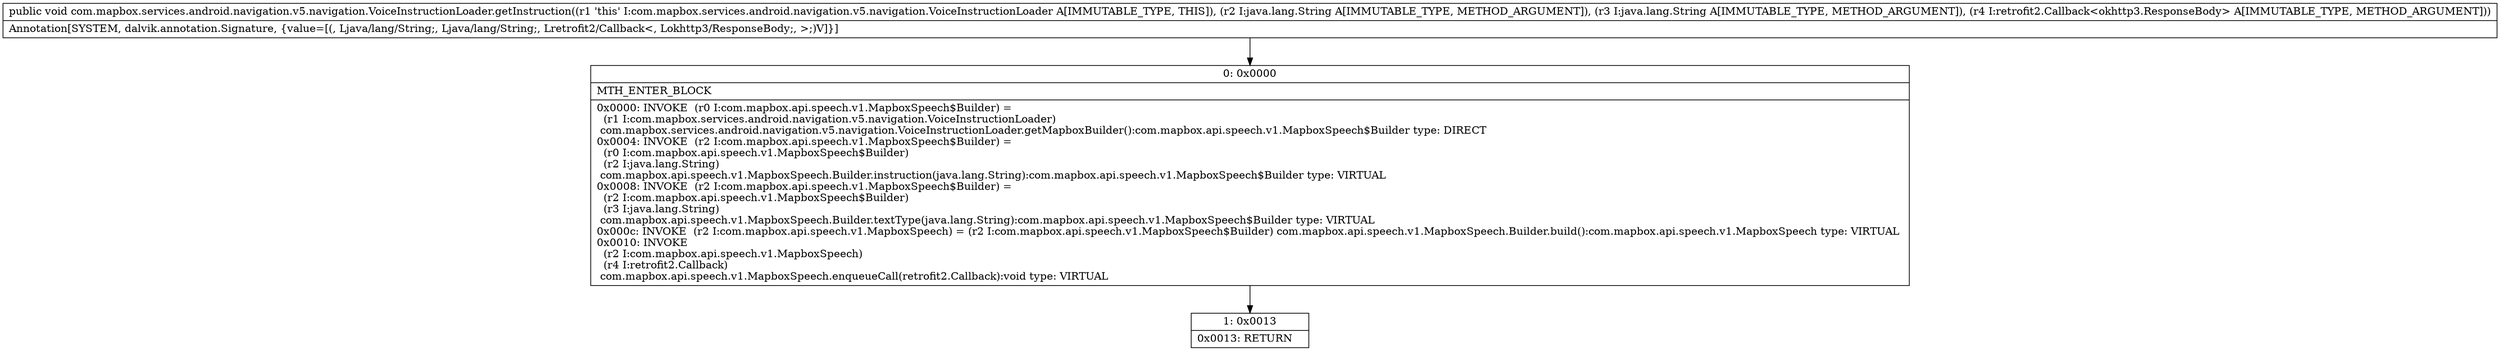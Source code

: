 digraph "CFG forcom.mapbox.services.android.navigation.v5.navigation.VoiceInstructionLoader.getInstruction(Ljava\/lang\/String;Ljava\/lang\/String;Lretrofit2\/Callback;)V" {
Node_0 [shape=record,label="{0\:\ 0x0000|MTH_ENTER_BLOCK\l|0x0000: INVOKE  (r0 I:com.mapbox.api.speech.v1.MapboxSpeech$Builder) = \l  (r1 I:com.mapbox.services.android.navigation.v5.navigation.VoiceInstructionLoader)\l com.mapbox.services.android.navigation.v5.navigation.VoiceInstructionLoader.getMapboxBuilder():com.mapbox.api.speech.v1.MapboxSpeech$Builder type: DIRECT \l0x0004: INVOKE  (r2 I:com.mapbox.api.speech.v1.MapboxSpeech$Builder) = \l  (r0 I:com.mapbox.api.speech.v1.MapboxSpeech$Builder)\l  (r2 I:java.lang.String)\l com.mapbox.api.speech.v1.MapboxSpeech.Builder.instruction(java.lang.String):com.mapbox.api.speech.v1.MapboxSpeech$Builder type: VIRTUAL \l0x0008: INVOKE  (r2 I:com.mapbox.api.speech.v1.MapboxSpeech$Builder) = \l  (r2 I:com.mapbox.api.speech.v1.MapboxSpeech$Builder)\l  (r3 I:java.lang.String)\l com.mapbox.api.speech.v1.MapboxSpeech.Builder.textType(java.lang.String):com.mapbox.api.speech.v1.MapboxSpeech$Builder type: VIRTUAL \l0x000c: INVOKE  (r2 I:com.mapbox.api.speech.v1.MapboxSpeech) = (r2 I:com.mapbox.api.speech.v1.MapboxSpeech$Builder) com.mapbox.api.speech.v1.MapboxSpeech.Builder.build():com.mapbox.api.speech.v1.MapboxSpeech type: VIRTUAL \l0x0010: INVOKE  \l  (r2 I:com.mapbox.api.speech.v1.MapboxSpeech)\l  (r4 I:retrofit2.Callback)\l com.mapbox.api.speech.v1.MapboxSpeech.enqueueCall(retrofit2.Callback):void type: VIRTUAL \l}"];
Node_1 [shape=record,label="{1\:\ 0x0013|0x0013: RETURN   \l}"];
MethodNode[shape=record,label="{public void com.mapbox.services.android.navigation.v5.navigation.VoiceInstructionLoader.getInstruction((r1 'this' I:com.mapbox.services.android.navigation.v5.navigation.VoiceInstructionLoader A[IMMUTABLE_TYPE, THIS]), (r2 I:java.lang.String A[IMMUTABLE_TYPE, METHOD_ARGUMENT]), (r3 I:java.lang.String A[IMMUTABLE_TYPE, METHOD_ARGUMENT]), (r4 I:retrofit2.Callback\<okhttp3.ResponseBody\> A[IMMUTABLE_TYPE, METHOD_ARGUMENT]))  | Annotation[SYSTEM, dalvik.annotation.Signature, \{value=[(, Ljava\/lang\/String;, Ljava\/lang\/String;, Lretrofit2\/Callback\<, Lokhttp3\/ResponseBody;, \>;)V]\}]\l}"];
MethodNode -> Node_0;
Node_0 -> Node_1;
}


